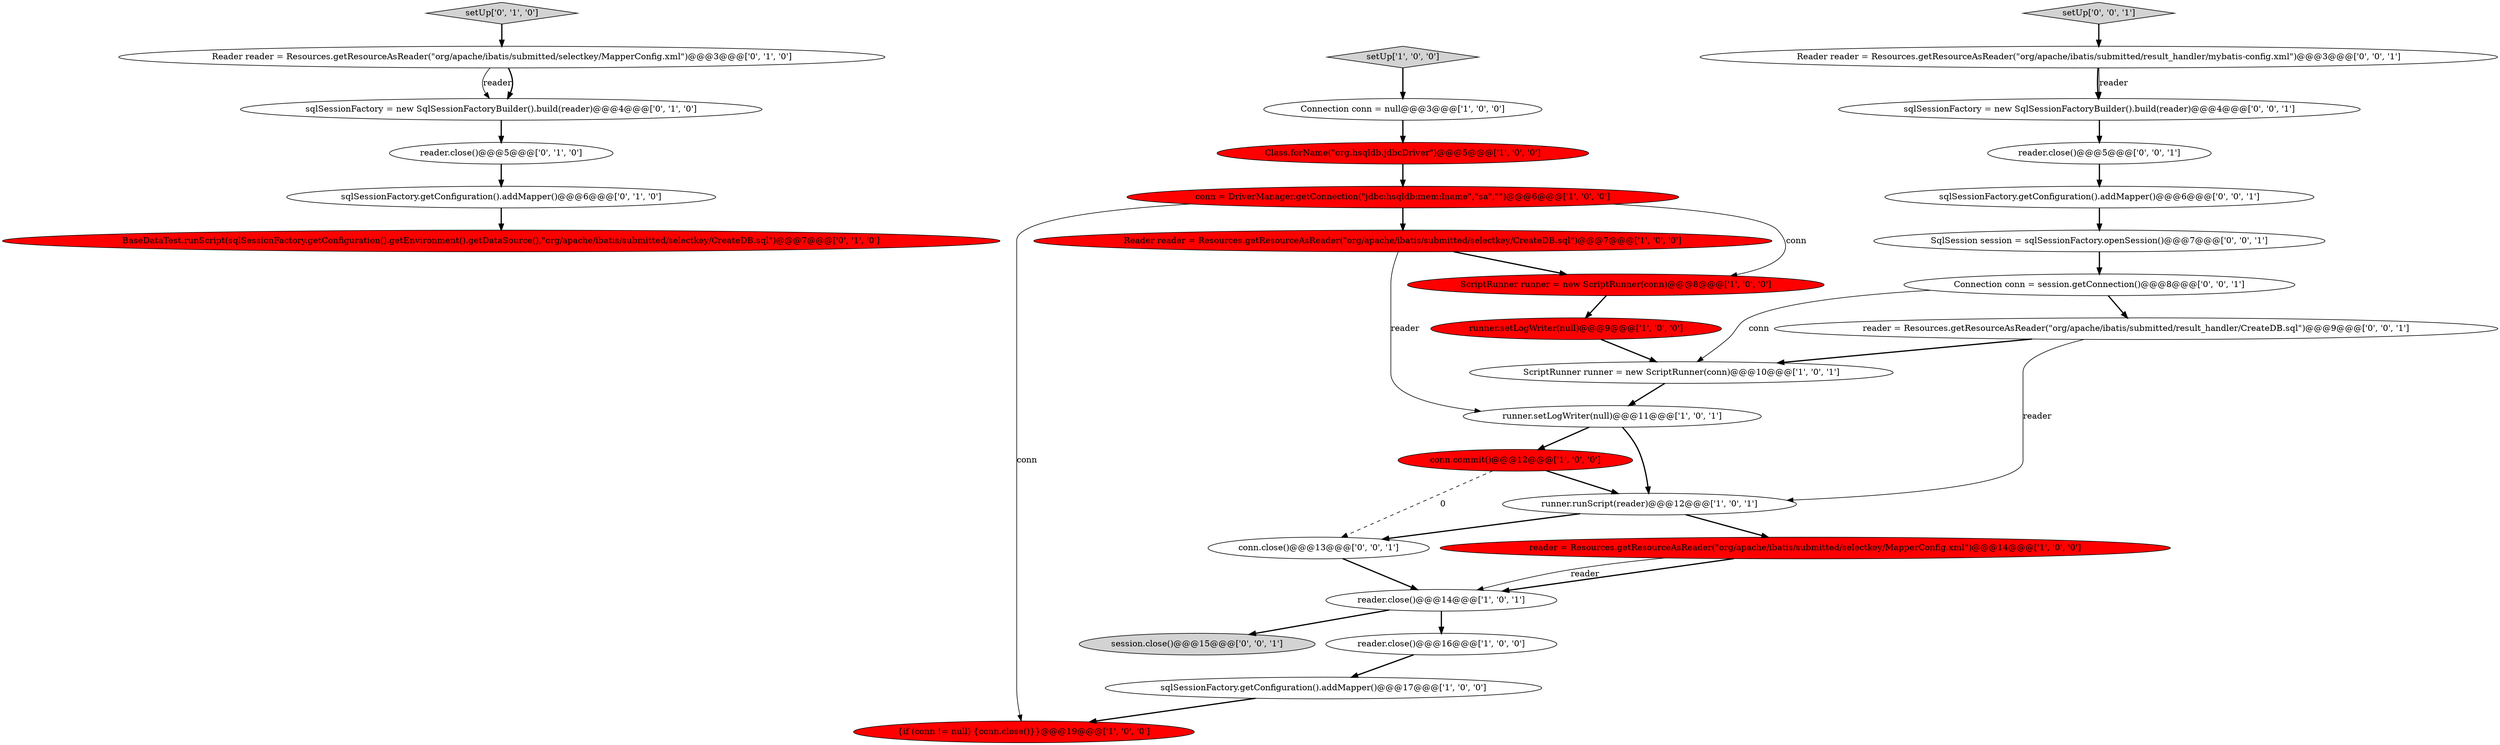 digraph {
17 [style = filled, label = "reader.close()@@@5@@@['0', '1', '0']", fillcolor = white, shape = ellipse image = "AAA0AAABBB2BBB"];
25 [style = filled, label = "setUp['0', '0', '1']", fillcolor = lightgray, shape = diamond image = "AAA0AAABBB3BBB"];
19 [style = filled, label = "BaseDataTest.runScript(sqlSessionFactory.getConfiguration().getEnvironment().getDataSource(),\"org/apache/ibatis/submitted/selectkey/CreateDB.sql\")@@@7@@@['0', '1', '0']", fillcolor = red, shape = ellipse image = "AAA1AAABBB2BBB"];
28 [style = filled, label = "reader.close()@@@5@@@['0', '0', '1']", fillcolor = white, shape = ellipse image = "AAA0AAABBB3BBB"];
22 [style = filled, label = "SqlSession session = sqlSessionFactory.openSession()@@@7@@@['0', '0', '1']", fillcolor = white, shape = ellipse image = "AAA0AAABBB3BBB"];
9 [style = filled, label = "setUp['1', '0', '0']", fillcolor = lightgray, shape = diamond image = "AAA0AAABBB1BBB"];
6 [style = filled, label = "reader.close()@@@16@@@['1', '0', '0']", fillcolor = white, shape = ellipse image = "AAA0AAABBB1BBB"];
21 [style = filled, label = "setUp['0', '1', '0']", fillcolor = lightgray, shape = diamond image = "AAA0AAABBB2BBB"];
20 [style = filled, label = "sqlSessionFactory = new SqlSessionFactoryBuilder().build(reader)@@@4@@@['0', '1', '0']", fillcolor = white, shape = ellipse image = "AAA0AAABBB2BBB"];
29 [style = filled, label = "Connection conn = session.getConnection()@@@8@@@['0', '0', '1']", fillcolor = white, shape = ellipse image = "AAA0AAABBB3BBB"];
1 [style = filled, label = "Class.forName(\"org.hsqldb.jdbcDriver\")@@@5@@@['1', '0', '0']", fillcolor = red, shape = ellipse image = "AAA1AAABBB1BBB"];
12 [style = filled, label = "reader = Resources.getResourceAsReader(\"org/apache/ibatis/submitted/selectkey/MapperConfig.xml\")@@@14@@@['1', '0', '0']", fillcolor = red, shape = ellipse image = "AAA1AAABBB1BBB"];
18 [style = filled, label = "sqlSessionFactory.getConfiguration().addMapper()@@@6@@@['0', '1', '0']", fillcolor = white, shape = ellipse image = "AAA0AAABBB2BBB"];
13 [style = filled, label = "Reader reader = Resources.getResourceAsReader(\"org/apache/ibatis/submitted/selectkey/CreateDB.sql\")@@@7@@@['1', '0', '0']", fillcolor = red, shape = ellipse image = "AAA1AAABBB1BBB"];
4 [style = filled, label = "reader.close()@@@14@@@['1', '0', '1']", fillcolor = white, shape = ellipse image = "AAA0AAABBB1BBB"];
0 [style = filled, label = "runner.runScript(reader)@@@12@@@['1', '0', '1']", fillcolor = white, shape = ellipse image = "AAA0AAABBB1BBB"];
26 [style = filled, label = "reader = Resources.getResourceAsReader(\"org/apache/ibatis/submitted/result_handler/CreateDB.sql\")@@@9@@@['0', '0', '1']", fillcolor = white, shape = ellipse image = "AAA0AAABBB3BBB"];
14 [style = filled, label = "ScriptRunner runner = new ScriptRunner(conn)@@@10@@@['1', '0', '1']", fillcolor = white, shape = ellipse image = "AAA0AAABBB1BBB"];
15 [style = filled, label = "runner.setLogWriter(null)@@@9@@@['1', '0', '0']", fillcolor = red, shape = ellipse image = "AAA1AAABBB1BBB"];
5 [style = filled, label = "ScriptRunner runner = new ScriptRunner(conn)@@@8@@@['1', '0', '0']", fillcolor = red, shape = ellipse image = "AAA1AAABBB1BBB"];
30 [style = filled, label = "sqlSessionFactory = new SqlSessionFactoryBuilder().build(reader)@@@4@@@['0', '0', '1']", fillcolor = white, shape = ellipse image = "AAA0AAABBB3BBB"];
23 [style = filled, label = "session.close()@@@15@@@['0', '0', '1']", fillcolor = lightgray, shape = ellipse image = "AAA0AAABBB3BBB"];
24 [style = filled, label = "Reader reader = Resources.getResourceAsReader(\"org/apache/ibatis/submitted/result_handler/mybatis-config.xml\")@@@3@@@['0', '0', '1']", fillcolor = white, shape = ellipse image = "AAA0AAABBB3BBB"];
27 [style = filled, label = "conn.close()@@@13@@@['0', '0', '1']", fillcolor = white, shape = ellipse image = "AAA0AAABBB3BBB"];
3 [style = filled, label = "conn.commit()@@@12@@@['1', '0', '0']", fillcolor = red, shape = ellipse image = "AAA1AAABBB1BBB"];
2 [style = filled, label = "sqlSessionFactory.getConfiguration().addMapper()@@@17@@@['1', '0', '0']", fillcolor = white, shape = ellipse image = "AAA0AAABBB1BBB"];
11 [style = filled, label = "runner.setLogWriter(null)@@@11@@@['1', '0', '1']", fillcolor = white, shape = ellipse image = "AAA0AAABBB1BBB"];
10 [style = filled, label = "Connection conn = null@@@3@@@['1', '0', '0']", fillcolor = white, shape = ellipse image = "AAA0AAABBB1BBB"];
7 [style = filled, label = "{if (conn != null) {conn.close()}}@@@19@@@['1', '0', '0']", fillcolor = red, shape = ellipse image = "AAA1AAABBB1BBB"];
31 [style = filled, label = "sqlSessionFactory.getConfiguration().addMapper()@@@6@@@['0', '0', '1']", fillcolor = white, shape = ellipse image = "AAA0AAABBB3BBB"];
8 [style = filled, label = "conn = DriverManager.getConnection(\"jdbc:hsqldb:mem:lname\",\"sa\",\"\")@@@6@@@['1', '0', '0']", fillcolor = red, shape = ellipse image = "AAA1AAABBB1BBB"];
16 [style = filled, label = "Reader reader = Resources.getResourceAsReader(\"org/apache/ibatis/submitted/selectkey/MapperConfig.xml\")@@@3@@@['0', '1', '0']", fillcolor = white, shape = ellipse image = "AAA0AAABBB2BBB"];
16->20 [style = solid, label="reader"];
20->17 [style = bold, label=""];
1->8 [style = bold, label=""];
31->22 [style = bold, label=""];
8->5 [style = solid, label="conn"];
15->14 [style = bold, label=""];
4->6 [style = bold, label=""];
0->27 [style = bold, label=""];
0->12 [style = bold, label=""];
28->31 [style = bold, label=""];
3->27 [style = dashed, label="0"];
18->19 [style = bold, label=""];
22->29 [style = bold, label=""];
26->14 [style = bold, label=""];
5->15 [style = bold, label=""];
26->0 [style = solid, label="reader"];
9->10 [style = bold, label=""];
4->23 [style = bold, label=""];
8->7 [style = solid, label="conn"];
3->0 [style = bold, label=""];
24->30 [style = bold, label=""];
29->26 [style = bold, label=""];
6->2 [style = bold, label=""];
25->24 [style = bold, label=""];
27->4 [style = bold, label=""];
13->11 [style = solid, label="reader"];
11->0 [style = bold, label=""];
30->28 [style = bold, label=""];
12->4 [style = bold, label=""];
11->3 [style = bold, label=""];
13->5 [style = bold, label=""];
21->16 [style = bold, label=""];
2->7 [style = bold, label=""];
24->30 [style = solid, label="reader"];
10->1 [style = bold, label=""];
16->20 [style = bold, label=""];
29->14 [style = solid, label="conn"];
14->11 [style = bold, label=""];
17->18 [style = bold, label=""];
8->13 [style = bold, label=""];
12->4 [style = solid, label="reader"];
}
